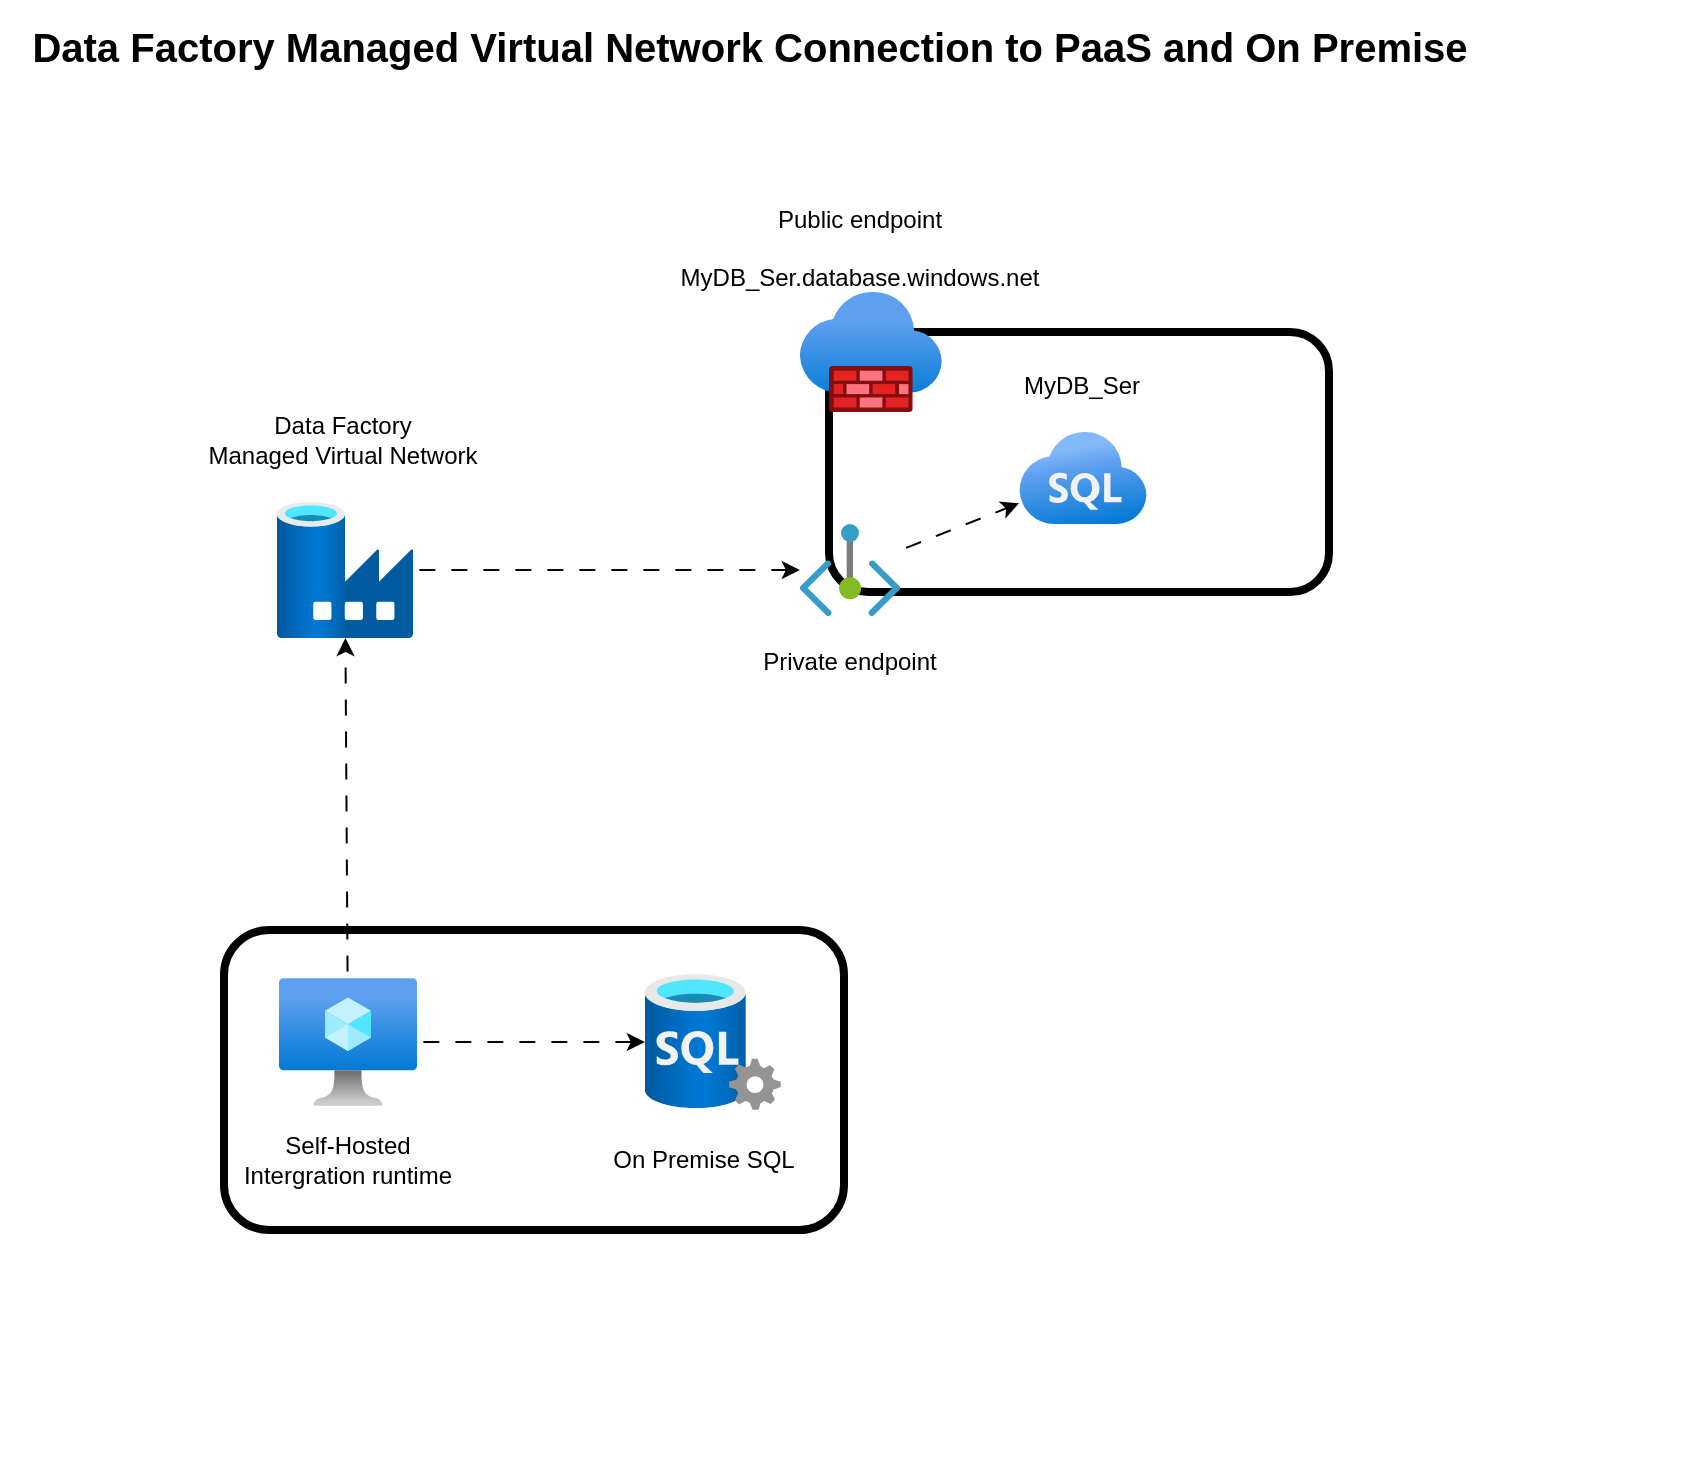 <mxfile>
    <diagram id="mjatOwK4l7Ppw96cYCik" name="Page-1">
        <mxGraphModel dx="2606" dy="1139" grid="1" gridSize="10" guides="1" tooltips="1" connect="1" arrows="1" fold="1" page="1" pageScale="1" pageWidth="850" pageHeight="1100" math="0" shadow="0">
            <root>
                <mxCell id="0"/>
                <mxCell id="1" parent="0"/>
                <mxCell id="14" value="" style="rounded=0;whiteSpace=wrap;rotation=90;strokeColor=none;html=1;fontColor=default;" parent="1" vertex="1">
                    <mxGeometry x="61.25" y="133.75" width="727.5" height="850" as="geometry"/>
                </mxCell>
                <mxCell id="13" value="" style="aspect=fixed;points=[];align=center;image;fontSize=12;image=img/lib/azure2/databases/Data_Factory.svg;html=1;fontColor=default;" parent="1" vertex="1">
                    <mxGeometry x="138.5" y="446" width="68" height="68" as="geometry"/>
                </mxCell>
                <mxCell id="18" value="" style="rounded=1;whiteSpace=wrap;strokeWidth=4;html=1;fontColor=default;" parent="1" vertex="1">
                    <mxGeometry x="414.5" y="361" width="250" height="130" as="geometry"/>
                </mxCell>
                <mxCell id="12" value="" style="aspect=fixed;points=[];align=center;image;fontSize=12;image=img/lib/azure2/networking/Firewalls.svg;html=1;fontColor=default;" parent="1" vertex="1">
                    <mxGeometry x="399.91" y="341" width="71" height="60" as="geometry"/>
                </mxCell>
                <mxCell id="17" value="" style="edgeStyle=none;flowAnimation=1;html=1;fontColor=default;" parent="1" source="8" target="44" edge="1">
                    <mxGeometry relative="1" as="geometry">
                        <mxPoint x="539.73" y="481" as="targetPoint"/>
                    </mxGeometry>
                </mxCell>
                <mxCell id="20" value="" style="rounded=1;whiteSpace=wrap;strokeWidth=4;html=1;fontColor=default;" parent="1" vertex="1">
                    <mxGeometry x="112.0" y="660" width="310" height="150" as="geometry"/>
                </mxCell>
                <mxCell id="21" value="MyDB_Ser" style="text;strokeColor=none;align=center;fillColor=none;verticalAlign=middle;whiteSpace=wrap;rounded=0;strokeWidth=4;html=1;fontColor=default;" parent="1" vertex="1">
                    <mxGeometry x="510.5" y="373" width="60" height="30" as="geometry"/>
                </mxCell>
                <mxCell id="24" value="Private endpoint" style="text;strokeColor=none;align=center;fillColor=none;verticalAlign=middle;whiteSpace=wrap;rounded=0;strokeWidth=4;html=1;fontColor=default;" parent="1" vertex="1">
                    <mxGeometry x="377.05" y="511" width="95.91" height="30" as="geometry"/>
                </mxCell>
                <mxCell id="27" value="Public endpoint &lt;br&gt;&lt;br&gt;MyDB_Ser.database.windows.net" style="text;whiteSpace=wrap;align=center;html=1;fontColor=default;" parent="1" vertex="1">
                    <mxGeometry x="325.41" y="291" width="210" height="40" as="geometry"/>
                </mxCell>
                <mxCell id="5" value="" style="aspect=fixed;points=[];align=center;image;fontSize=12;image=img/lib/azure2/databases/SQL_Server.svg;html=1;fontColor=default;" parent="1" vertex="1">
                    <mxGeometry x="322.41" y="682" width="68" height="68" as="geometry"/>
                </mxCell>
                <mxCell id="28" value="" style="edgeStyle=none;flowAnimation=1;html=1;fontColor=default;" parent="1" source="4" target="5" edge="1">
                    <mxGeometry relative="1" as="geometry"/>
                </mxCell>
                <mxCell id="32" value="" style="edgeStyle=none;flowAnimation=1;html=1;fontColor=default;" parent="1" source="4" target="13" edge="1">
                    <mxGeometry relative="1" as="geometry"/>
                </mxCell>
                <mxCell id="4" value="" style="aspect=fixed;points=[];align=center;image;fontSize=12;image=img/lib/azure2/compute/Virtual_Machine.svg;html=1;fontColor=default;" parent="1" vertex="1">
                    <mxGeometry x="139.5" y="684" width="69" height="64" as="geometry"/>
                </mxCell>
                <mxCell id="30" value="On Premise SQL" style="text;strokeColor=none;align=center;fillColor=none;verticalAlign=middle;whiteSpace=wrap;rounded=0;strokeWidth=4;html=1;fontColor=default;" parent="1" vertex="1">
                    <mxGeometry x="301.59" y="760" width="100" height="30" as="geometry"/>
                </mxCell>
                <mxCell id="31" value="Self-Hosted Intergration runtime" style="text;strokeColor=none;align=center;fillColor=none;verticalAlign=middle;whiteSpace=wrap;rounded=0;strokeWidth=4;html=1;fontColor=default;" parent="1" vertex="1">
                    <mxGeometry x="119.0" y="760" width="110" height="30" as="geometry"/>
                </mxCell>
                <mxCell id="39" value="" style="edgeStyle=none;flowAnimation=1;html=1;fontColor=default;" parent="1" source="13" edge="1" target="8">
                    <mxGeometry relative="1" as="geometry">
                        <mxPoint x="558.5" y="478" as="targetPoint"/>
                        <mxPoint x="506.09" y="478" as="sourcePoint"/>
                    </mxGeometry>
                </mxCell>
                <mxCell id="44" value="" style="aspect=fixed;points=[];align=center;image;fontSize=12;image=img/lib/azure2/databases/Azure_SQL.svg;html=1;fontColor=default;" vertex="1" parent="1">
                    <mxGeometry x="509.5" y="411" width="64" height="46" as="geometry"/>
                </mxCell>
                <mxCell id="45" value="Data Factory&lt;br&gt;Managed Virtual Network" style="text;strokeColor=none;align=center;fillColor=none;verticalAlign=middle;whiteSpace=wrap;rounded=0;strokeWidth=4;html=1;fontColor=default;" vertex="1" parent="1">
                    <mxGeometry x="101.38" y="400" width="141.25" height="30" as="geometry"/>
                </mxCell>
                <mxCell id="8" value="" style="aspect=fixed;points=[];align=center;image;fontSize=12;image=img/lib/azure2/networking/Private_Endpoint.svg;html=1;fontColor=default;" parent="1" vertex="1">
                    <mxGeometry x="399.91" y="457" width="50.18" height="46" as="geometry"/>
                </mxCell>
                <mxCell id="47" value="Data Factory Managed Virtual Network Connection to PaaS and On Premise" style="text;whiteSpace=wrap;align=center;fontSize=20;fontStyle=1;html=1;fontColor=default;" vertex="1" parent="1">
                    <mxGeometry y="200" width="750" height="40" as="geometry"/>
                </mxCell>
            </root>
        </mxGraphModel>
    </diagram>
</mxfile>